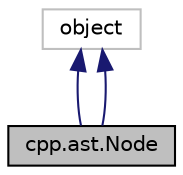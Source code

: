 digraph "cpp.ast.Node"
{
  edge [fontname="Helvetica",fontsize="10",labelfontname="Helvetica",labelfontsize="10"];
  node [fontname="Helvetica",fontsize="10",shape=record];
  Node22 [label="cpp.ast.Node",height=0.2,width=0.4,color="black", fillcolor="grey75", style="filled", fontcolor="black"];
  Node23 -> Node22 [dir="back",color="midnightblue",fontsize="10",style="solid",fontname="Helvetica"];
  Node23 [label="object",height=0.2,width=0.4,color="grey75", fillcolor="white", style="filled"];
  Node23 -> Node22 [dir="back",color="midnightblue",fontsize="10",style="solid",fontname="Helvetica"];
}
